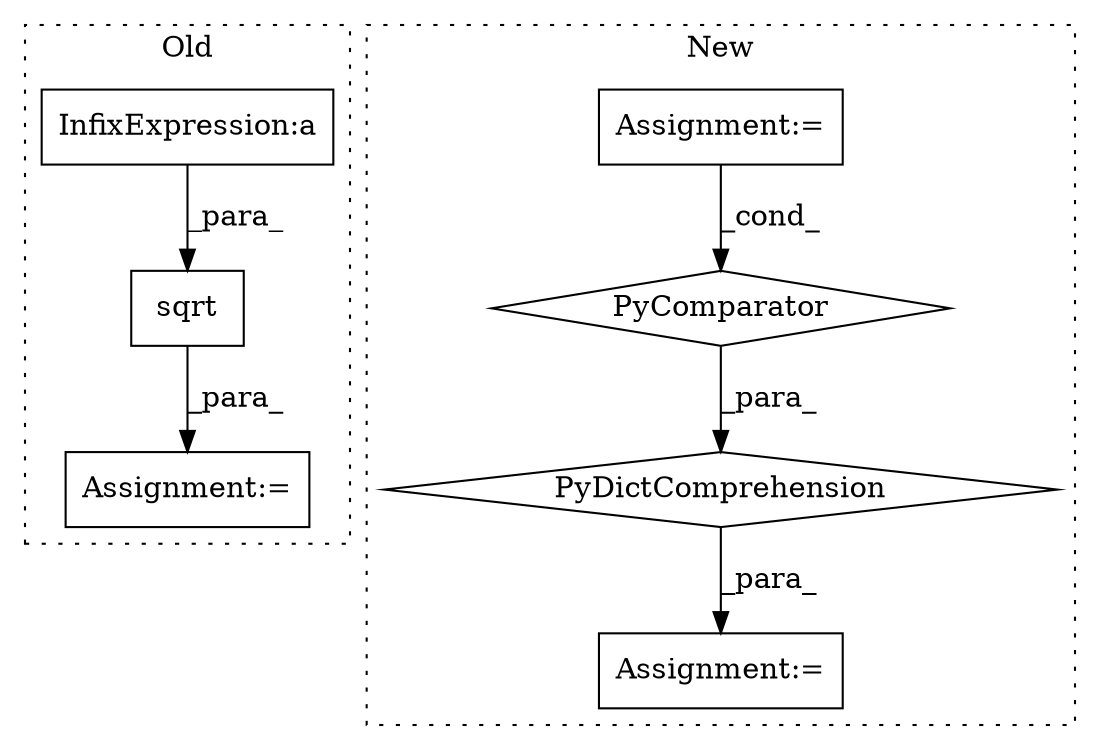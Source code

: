 digraph G {
subgraph cluster0 {
1 [label="sqrt" a="32" s="5391,5426" l="5,1" shape="box"];
4 [label="Assignment:=" a="7" s="5369" l="1" shape="box"];
7 [label="InfixExpression:a" a="27" s="5409" l="3" shape="box"];
label = "Old";
style="dotted";
}
subgraph cluster1 {
2 [label="PyDictComprehension" a="110" s="5702" l="132" shape="diamond"];
3 [label="Assignment:=" a="7" s="5675" l="27" shape="box"];
5 [label="Assignment:=" a="7" s="5646" l="1" shape="box"];
6 [label="PyComparator" a="113" s="5803" l="23" shape="diamond"];
label = "New";
style="dotted";
}
1 -> 4 [label="_para_"];
2 -> 3 [label="_para_"];
5 -> 6 [label="_cond_"];
6 -> 2 [label="_para_"];
7 -> 1 [label="_para_"];
}